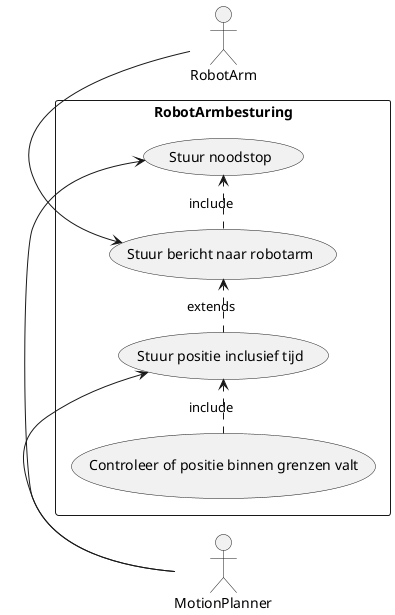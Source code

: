@startuml
left to right direction
Actor MotionPlanner
Actor RobotArm

rectangle RobotArmbesturing {
    MotionPlanner -> (Stuur positie inclusief tijd)
    MotionPlanner -> (Stuur noodstop)
    (Controleer of positie binnen grenzen valt) .> (Stuur positie inclusief tijd) : include
    (Stuur bericht naar robotarm) .> (Stuur noodstop) : include
    (Stuur positie inclusief tijd) .> (Stuur bericht naar robotarm) : extends
    RobotArm -> (Stuur bericht naar robotarm)
}

@enduml